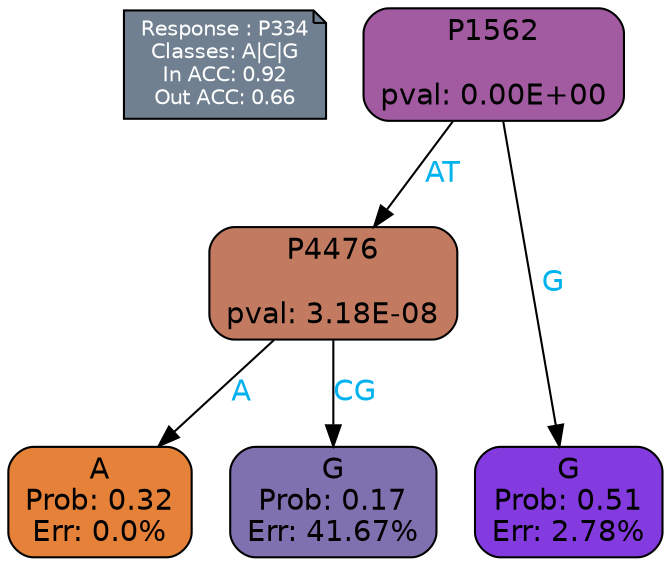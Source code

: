 digraph Tree {
node [shape=box, style="filled, rounded", color="black", fontname=helvetica] ;
graph [ranksep=equally, splines=polylines, bgcolor=transparent, dpi=600] ;
edge [fontname=helvetica] ;
LEGEND [label="Response : P334
Classes: A|C|G
In ACC: 0.92
Out ACC: 0.66
",shape=note,align=left,style=filled,fillcolor="slategray",fontcolor="white",fontsize=10];1 [label="P1562

pval: 0.00E+00", fillcolor="#a25aa1"] ;
2 [label="P4476

pval: 3.18E-08", fillcolor="#c27b61"] ;
3 [label="A
Prob: 0.32
Err: 0.0%", fillcolor="#e58139"] ;
4 [label="G
Prob: 0.17
Err: 41.67%", fillcolor="#7f70af"] ;
5 [label="G
Prob: 0.51
Err: 2.78%", fillcolor="#833be0"] ;
1 -> 2 [label="AT",fontcolor=deepskyblue2] ;
1 -> 5 [label="G",fontcolor=deepskyblue2] ;
2 -> 3 [label="A",fontcolor=deepskyblue2] ;
2 -> 4 [label="CG",fontcolor=deepskyblue2] ;
{rank = same; 3;4;5;}{rank = same; LEGEND;1;}}